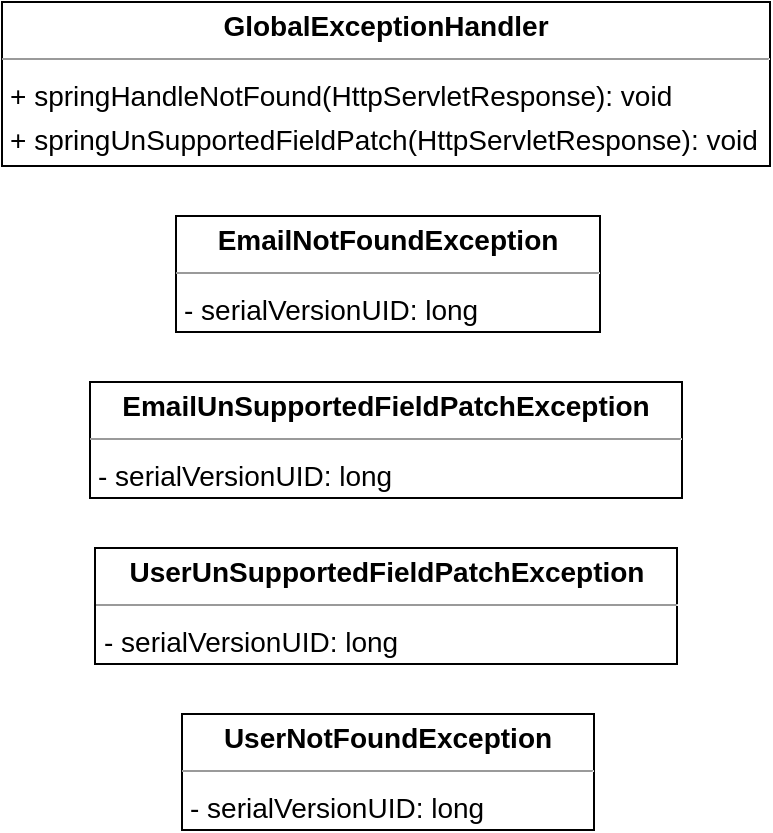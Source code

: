 <mxfile version="19.0.3" type="device"><diagram id="hzh0q_1s9TRimFq6ngKa" name="Pagina-1"><mxGraphModel dx="1221" dy="754" grid="0" gridSize="10" guides="1" tooltips="1" connect="1" arrows="1" fold="1" page="1" pageScale="1" pageWidth="827" pageHeight="1169" math="0" shadow="0"><root><mxCell id="0"/><mxCell id="1" parent="0"/><mxCell id="FYpZX5OM1znywlZAES4B-4" value="&lt;p style=&quot;margin:0px;margin-top:4px;text-align:center;&quot;&gt;&lt;b&gt;EmailNotFoundException&lt;/b&gt;&lt;/p&gt;&lt;hr size=&quot;1&quot;/&gt;&lt;p style=&quot;margin:0 0 0 4px;line-height:1.6;&quot;&gt;- serialVersionUID: long&lt;/p&gt;" style="verticalAlign=top;align=left;overflow=fill;fontSize=14;fontFamily=Helvetica;html=1;rounded=0;shadow=0;comic=0;labelBackgroundColor=none;strokeWidth=1;" vertex="1" parent="1"><mxGeometry x="308" y="210" width="212" height="58" as="geometry"/></mxCell><mxCell id="FYpZX5OM1znywlZAES4B-6" value="&lt;p style=&quot;margin:0px;margin-top:4px;text-align:center;&quot;&gt;&lt;b&gt;EmailUnSupportedFieldPatchException&lt;/b&gt;&lt;/p&gt;&lt;hr size=&quot;1&quot;/&gt;&lt;p style=&quot;margin:0 0 0 4px;line-height:1.6;&quot;&gt;- serialVersionUID: long&lt;/p&gt;" style="verticalAlign=top;align=left;overflow=fill;fontSize=14;fontFamily=Helvetica;html=1;rounded=0;shadow=0;comic=0;labelBackgroundColor=none;strokeWidth=1;" vertex="1" parent="1"><mxGeometry x="265" y="293" width="296" height="58" as="geometry"/></mxCell><mxCell id="FYpZX5OM1znywlZAES4B-7" value="&lt;p style=&quot;margin:0px;margin-top:4px;text-align:center;&quot;&gt;&lt;b&gt;GlobalExceptionHandler&lt;/b&gt;&lt;/p&gt;&lt;hr size=&quot;1&quot;/&gt;&lt;p style=&quot;margin:0 0 0 4px;line-height:1.6;&quot;&gt;+ springHandleNotFound(HttpServletResponse): void&lt;br/&gt;+ springUnSupportedFieldPatch(HttpServletResponse): void&lt;/p&gt;" style="verticalAlign=top;align=left;overflow=fill;fontSize=14;fontFamily=Helvetica;html=1;rounded=0;shadow=0;comic=0;labelBackgroundColor=none;strokeWidth=1;" vertex="1" parent="1"><mxGeometry x="221" y="103" width="384" height="82" as="geometry"/></mxCell><mxCell id="FYpZX5OM1znywlZAES4B-9" value="&lt;p style=&quot;margin:0px;margin-top:4px;text-align:center;&quot;&gt;&lt;b&gt;UserNotFoundException&lt;/b&gt;&lt;/p&gt;&lt;hr size=&quot;1&quot;/&gt;&lt;p style=&quot;margin:0 0 0 4px;line-height:1.6;&quot;&gt;- serialVersionUID: long&lt;/p&gt;" style="verticalAlign=top;align=left;overflow=fill;fontSize=14;fontFamily=Helvetica;html=1;rounded=0;shadow=0;comic=0;labelBackgroundColor=none;strokeWidth=1;" vertex="1" parent="1"><mxGeometry x="311" y="459" width="206" height="58" as="geometry"/></mxCell><mxCell id="FYpZX5OM1znywlZAES4B-10" value="&lt;p style=&quot;margin:0px;margin-top:4px;text-align:center;&quot;&gt;&lt;b&gt;UserUnSupportedFieldPatchException&lt;/b&gt;&lt;/p&gt;&lt;hr size=&quot;1&quot;/&gt;&lt;p style=&quot;margin:0 0 0 4px;line-height:1.6;&quot;&gt;- serialVersionUID: long&lt;/p&gt;" style="verticalAlign=top;align=left;overflow=fill;fontSize=14;fontFamily=Helvetica;html=1;rounded=0;shadow=0;comic=0;labelBackgroundColor=none;strokeWidth=1;" vertex="1" parent="1"><mxGeometry x="267.5" y="376" width="291" height="58" as="geometry"/></mxCell></root></mxGraphModel></diagram></mxfile>